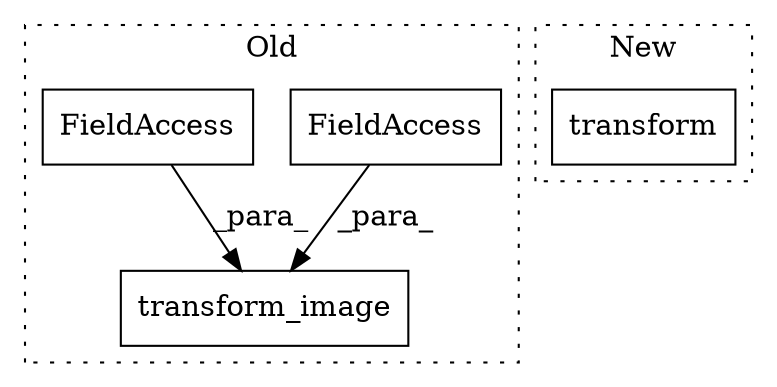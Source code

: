 digraph G {
subgraph cluster0 {
1 [label="transform_image" a="32" s="2334,2421" l="16,1" shape="box"];
3 [label="FieldAccess" a="22" s="2397" l="22" shape="box"];
4 [label="FieldAccess" a="22" s="2362" l="22" shape="box"];
label = "Old";
style="dotted";
}
subgraph cluster1 {
2 [label="transform" a="32" s="6540,6561" l="10,1" shape="box"];
label = "New";
style="dotted";
}
3 -> 1 [label="_para_"];
4 -> 1 [label="_para_"];
}